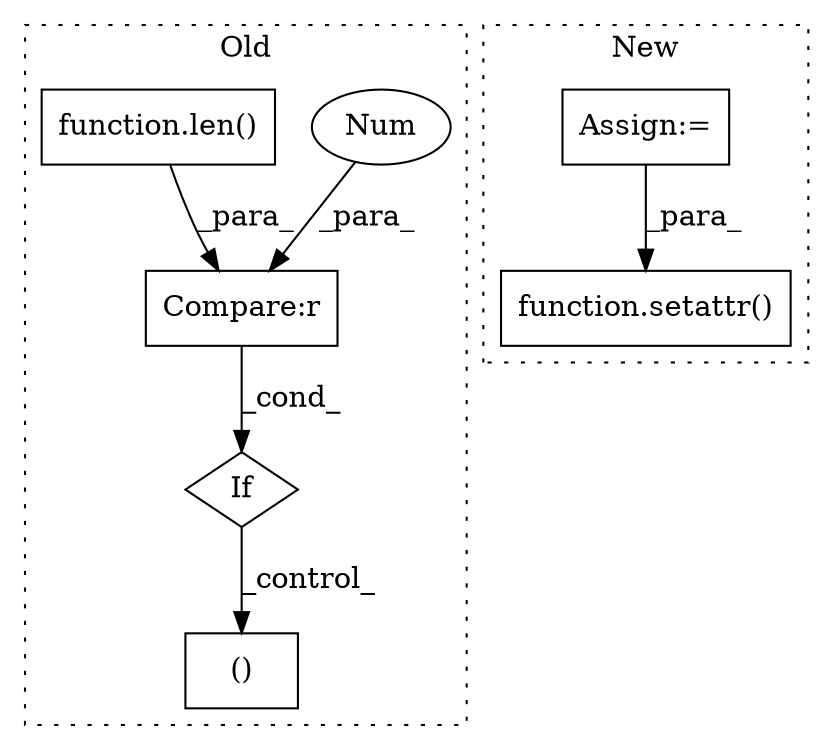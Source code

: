 digraph G {
subgraph cluster0 {
1 [label="()" a="54" s="5383" l="11" shape="box"];
4 [label="If" a="96" s="5175" l="3" shape="diamond"];
5 [label="Compare:r" a="40" s="5178" l="13" shape="box"];
6 [label="Num" a="76" s="5190" l="1" shape="ellipse"];
7 [label="function.len()" a="75" s="5178,5186" l="4,1" shape="box"];
label = "Old";
style="dotted";
}
subgraph cluster1 {
2 [label="function.setattr()" a="75" s="5492,5531" l="8,1" shape="box"];
3 [label="Assign:=" a="68" s="5410" l="3" shape="box"];
label = "New";
style="dotted";
}
3 -> 2 [label="_para_"];
4 -> 1 [label="_control_"];
5 -> 4 [label="_cond_"];
6 -> 5 [label="_para_"];
7 -> 5 [label="_para_"];
}